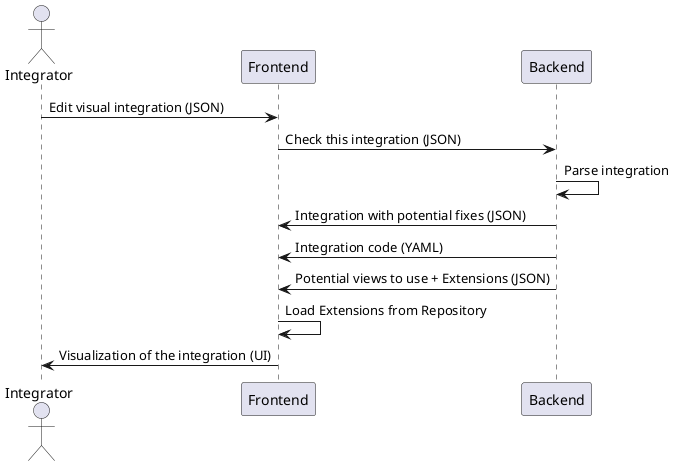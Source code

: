 @startuml
actor Integrator
Integrator -> Frontend : Edit visual integration (JSON)
Frontend -> Backend : Check this integration (JSON)
Backend -> Backend : Parse integration
Backend -> Frontend : Integration with potential fixes (JSON)
Backend -> Frontend : Integration code (YAML)
Backend -> Frontend : Potential views to use + Extensions (JSON)
Frontend -> Frontend : Load Extensions from Repository
Frontend -> Integrator : Visualization of the integration (UI)
@enduml